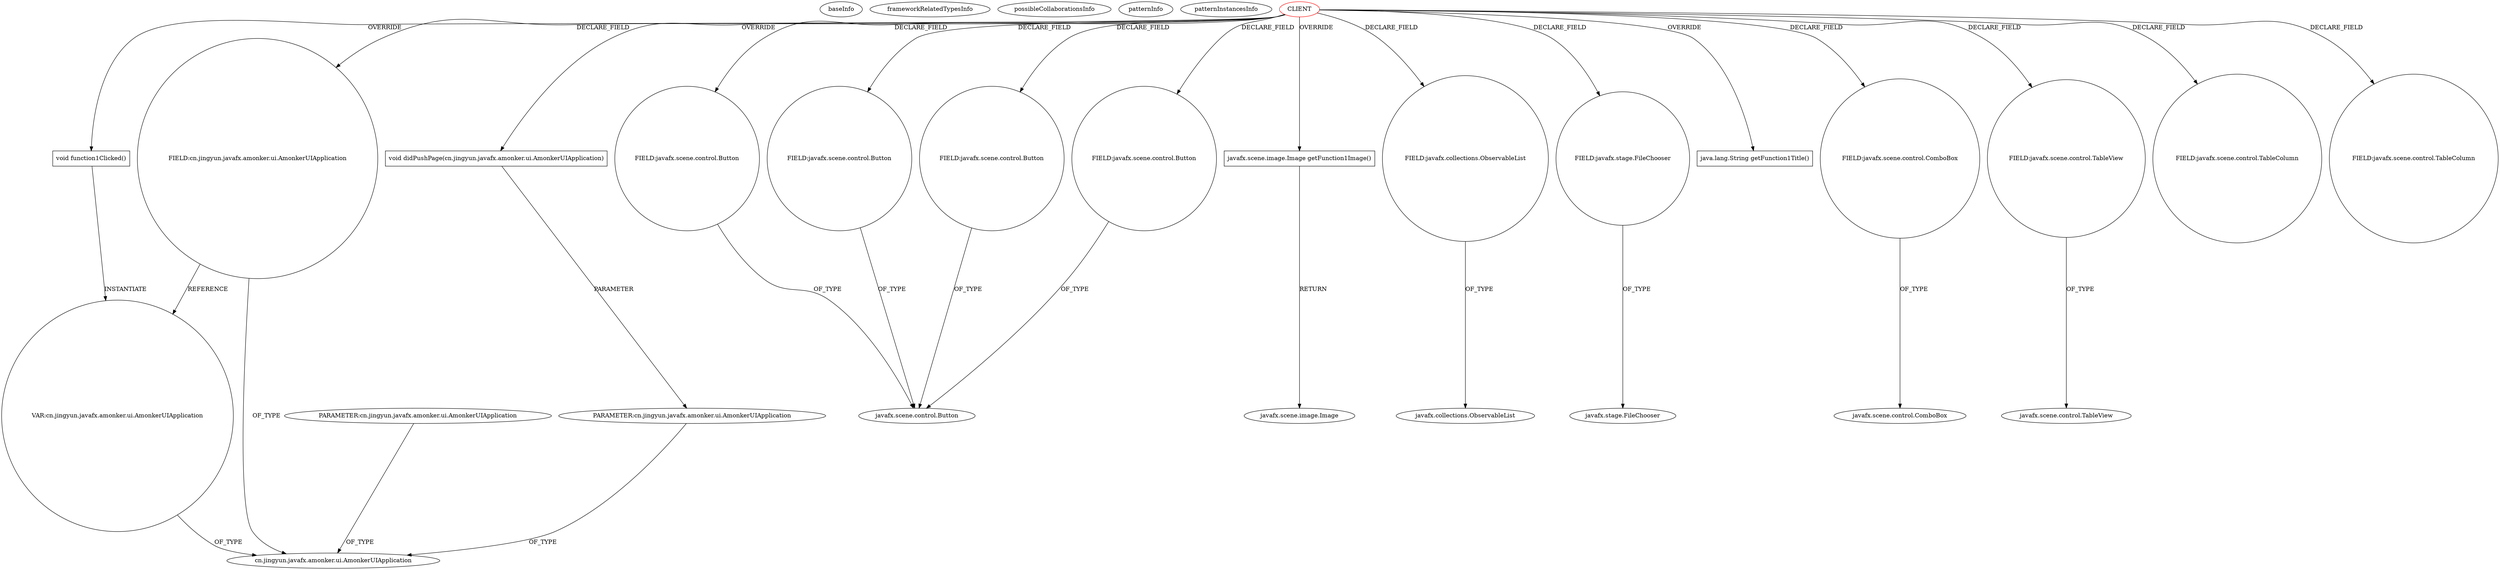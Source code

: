 digraph {
baseInfo[graphId=3994,category="pattern",isAnonymous=false,possibleRelation=false]
frameworkRelatedTypesInfo[]
possibleCollaborationsInfo[]
patternInfo[frequency=2.0,patternRootClient=0]
patternInstancesInfo[0="amonker-Trans~/amonker-Trans/Trans-master/src/cn/jingyun/trans/Project.java~Project~1849",1="amonker-Trans~/amonker-Trans/Trans-master/src/cn/jingyun/trans/MainPane.java~MainPane~1847"]
75[label="void function1Clicked()",vertexType="OVERRIDING_METHOD_DECLARATION",isFrameworkType=false,shape=box]
0[label="CLIENT",vertexType="ROOT_CLIENT_CLASS_DECLARATION",isFrameworkType=false,color=red]
12[label="FIELD:javafx.scene.control.Button",vertexType="FIELD_DECLARATION",isFrameworkType=false,shape=circle]
10[label="FIELD:javafx.scene.control.Button",vertexType="FIELD_DECLARATION",isFrameworkType=false,shape=circle]
22[label="FIELD:javafx.scene.control.Button",vertexType="FIELD_DECLARATION",isFrameworkType=false,shape=circle]
8[label="FIELD:javafx.scene.control.Button",vertexType="FIELD_DECLARATION",isFrameworkType=false,shape=circle]
83[label="javafx.scene.image.Image getFunction1Image()",vertexType="OVERRIDING_METHOD_DECLARATION",isFrameworkType=false,shape=box]
84[label="javafx.scene.image.Image",vertexType="FRAMEWORK_CLASS_TYPE",isFrameworkType=false]
32[label="FIELD:javafx.collections.ObservableList",vertexType="FIELD_DECLARATION",isFrameworkType=false,shape=circle]
33[label="javafx.collections.ObservableList",vertexType="FRAMEWORK_INTERFACE_TYPE",isFrameworkType=false]
26[label="FIELD:javafx.stage.FileChooser",vertexType="FIELD_DECLARATION",isFrameworkType=false,shape=circle]
82[label="java.lang.String getFunction1Title()",vertexType="OVERRIDING_METHOD_DECLARATION",isFrameworkType=false,shape=box]
9[label="javafx.scene.control.Button",vertexType="FRAMEWORK_CLASS_TYPE",isFrameworkType=false]
27[label="javafx.stage.FileChooser",vertexType="FRAMEWORK_CLASS_TYPE",isFrameworkType=false]
76[label="VAR:cn.jingyun.javafx.amonker.ui.AmonkerUIApplication",vertexType="VARIABLE_EXPRESION",isFrameworkType=false,shape=circle]
7[label="cn.jingyun.javafx.amonker.ui.AmonkerUIApplication",vertexType="FRAMEWORK_CLASS_TYPE",isFrameworkType=false]
60[label="PARAMETER:cn.jingyun.javafx.amonker.ui.AmonkerUIApplication",vertexType="PARAMETER_DECLARATION",isFrameworkType=false]
89[label="PARAMETER:cn.jingyun.javafx.amonker.ui.AmonkerUIApplication",vertexType="PARAMETER_DECLARATION",isFrameworkType=false]
24[label="FIELD:javafx.scene.control.ComboBox",vertexType="FIELD_DECLARATION",isFrameworkType=false,shape=circle]
25[label="javafx.scene.control.ComboBox",vertexType="FRAMEWORK_CLASS_TYPE",isFrameworkType=false]
6[label="FIELD:cn.jingyun.javafx.amonker.ui.AmonkerUIApplication",vertexType="FIELD_DECLARATION",isFrameworkType=false,shape=circle]
44[label="FIELD:javafx.scene.control.TableView",vertexType="FIELD_DECLARATION",isFrameworkType=false,shape=circle]
45[label="javafx.scene.control.TableView",vertexType="FRAMEWORK_CLASS_TYPE",isFrameworkType=false]
59[label="void didPushPage(cn.jingyun.javafx.amonker.ui.AmonkerUIApplication)",vertexType="OVERRIDING_METHOD_DECLARATION",isFrameworkType=false,shape=box]
46[label="FIELD:javafx.scene.control.TableColumn",vertexType="FIELD_DECLARATION",isFrameworkType=false,shape=circle]
50[label="FIELD:javafx.scene.control.TableColumn",vertexType="FIELD_DECLARATION",isFrameworkType=false,shape=circle]
59->60[label="PARAMETER"]
0->24[label="DECLARE_FIELD"]
0->83[label="OVERRIDE"]
8->9[label="OF_TYPE"]
6->7[label="OF_TYPE"]
89->7[label="OF_TYPE"]
0->8[label="DECLARE_FIELD"]
76->7[label="OF_TYPE"]
0->12[label="DECLARE_FIELD"]
60->7[label="OF_TYPE"]
0->50[label="DECLARE_FIELD"]
24->25[label="OF_TYPE"]
0->26[label="DECLARE_FIELD"]
0->46[label="DECLARE_FIELD"]
75->76[label="INSTANTIATE"]
83->84[label="RETURN"]
0->10[label="DECLARE_FIELD"]
44->45[label="OF_TYPE"]
10->9[label="OF_TYPE"]
32->33[label="OF_TYPE"]
0->75[label="OVERRIDE"]
0->22[label="DECLARE_FIELD"]
12->9[label="OF_TYPE"]
22->9[label="OF_TYPE"]
26->27[label="OF_TYPE"]
0->82[label="OVERRIDE"]
0->59[label="OVERRIDE"]
0->6[label="DECLARE_FIELD"]
0->44[label="DECLARE_FIELD"]
0->32[label="DECLARE_FIELD"]
6->76[label="REFERENCE"]
}
